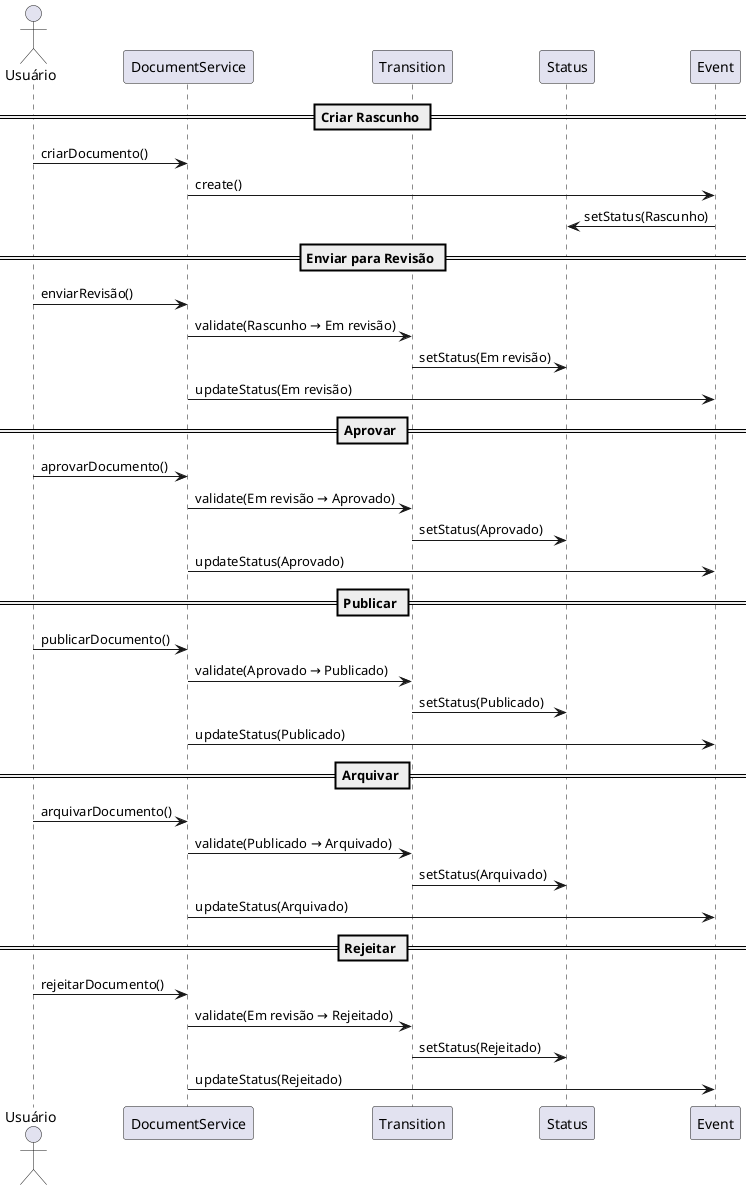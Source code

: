 @startuml
actor Usuário
participant "DocumentService" as DocSvc
participant "Transition" as Transition
participant "Status" as Status
participant "Event" as Event

== Criar Rascunho ==
Usuário -> DocSvc : criarDocumento()
DocSvc -> Event : create()
Event -> Status : setStatus(Rascunho)

== Enviar para Revisão ==
Usuário -> DocSvc : enviarRevisão()
DocSvc -> Transition : validate(Rascunho → Em revisão)
Transition -> Status : setStatus(Em revisão)
DocSvc -> Event : updateStatus(Em revisão)

== Aprovar ==
Usuário -> DocSvc : aprovarDocumento()
DocSvc -> Transition : validate(Em revisão → Aprovado)
Transition -> Status : setStatus(Aprovado)
DocSvc -> Event : updateStatus(Aprovado)

== Publicar ==
Usuário -> DocSvc : publicarDocumento()
DocSvc -> Transition : validate(Aprovado → Publicado)
Transition -> Status : setStatus(Publicado)
DocSvc -> Event : updateStatus(Publicado)

== Arquivar ==
Usuário -> DocSvc : arquivarDocumento()
DocSvc -> Transition : validate(Publicado → Arquivado)
Transition -> Status : setStatus(Arquivado)
DocSvc -> Event : updateStatus(Arquivado)

== Rejeitar ==
Usuário -> DocSvc : rejeitarDocumento()
DocSvc -> Transition : validate(Em revisão → Rejeitado)
Transition -> Status : setStatus(Rejeitado)
DocSvc -> Event : updateStatus(Rejeitado)
@enduml
